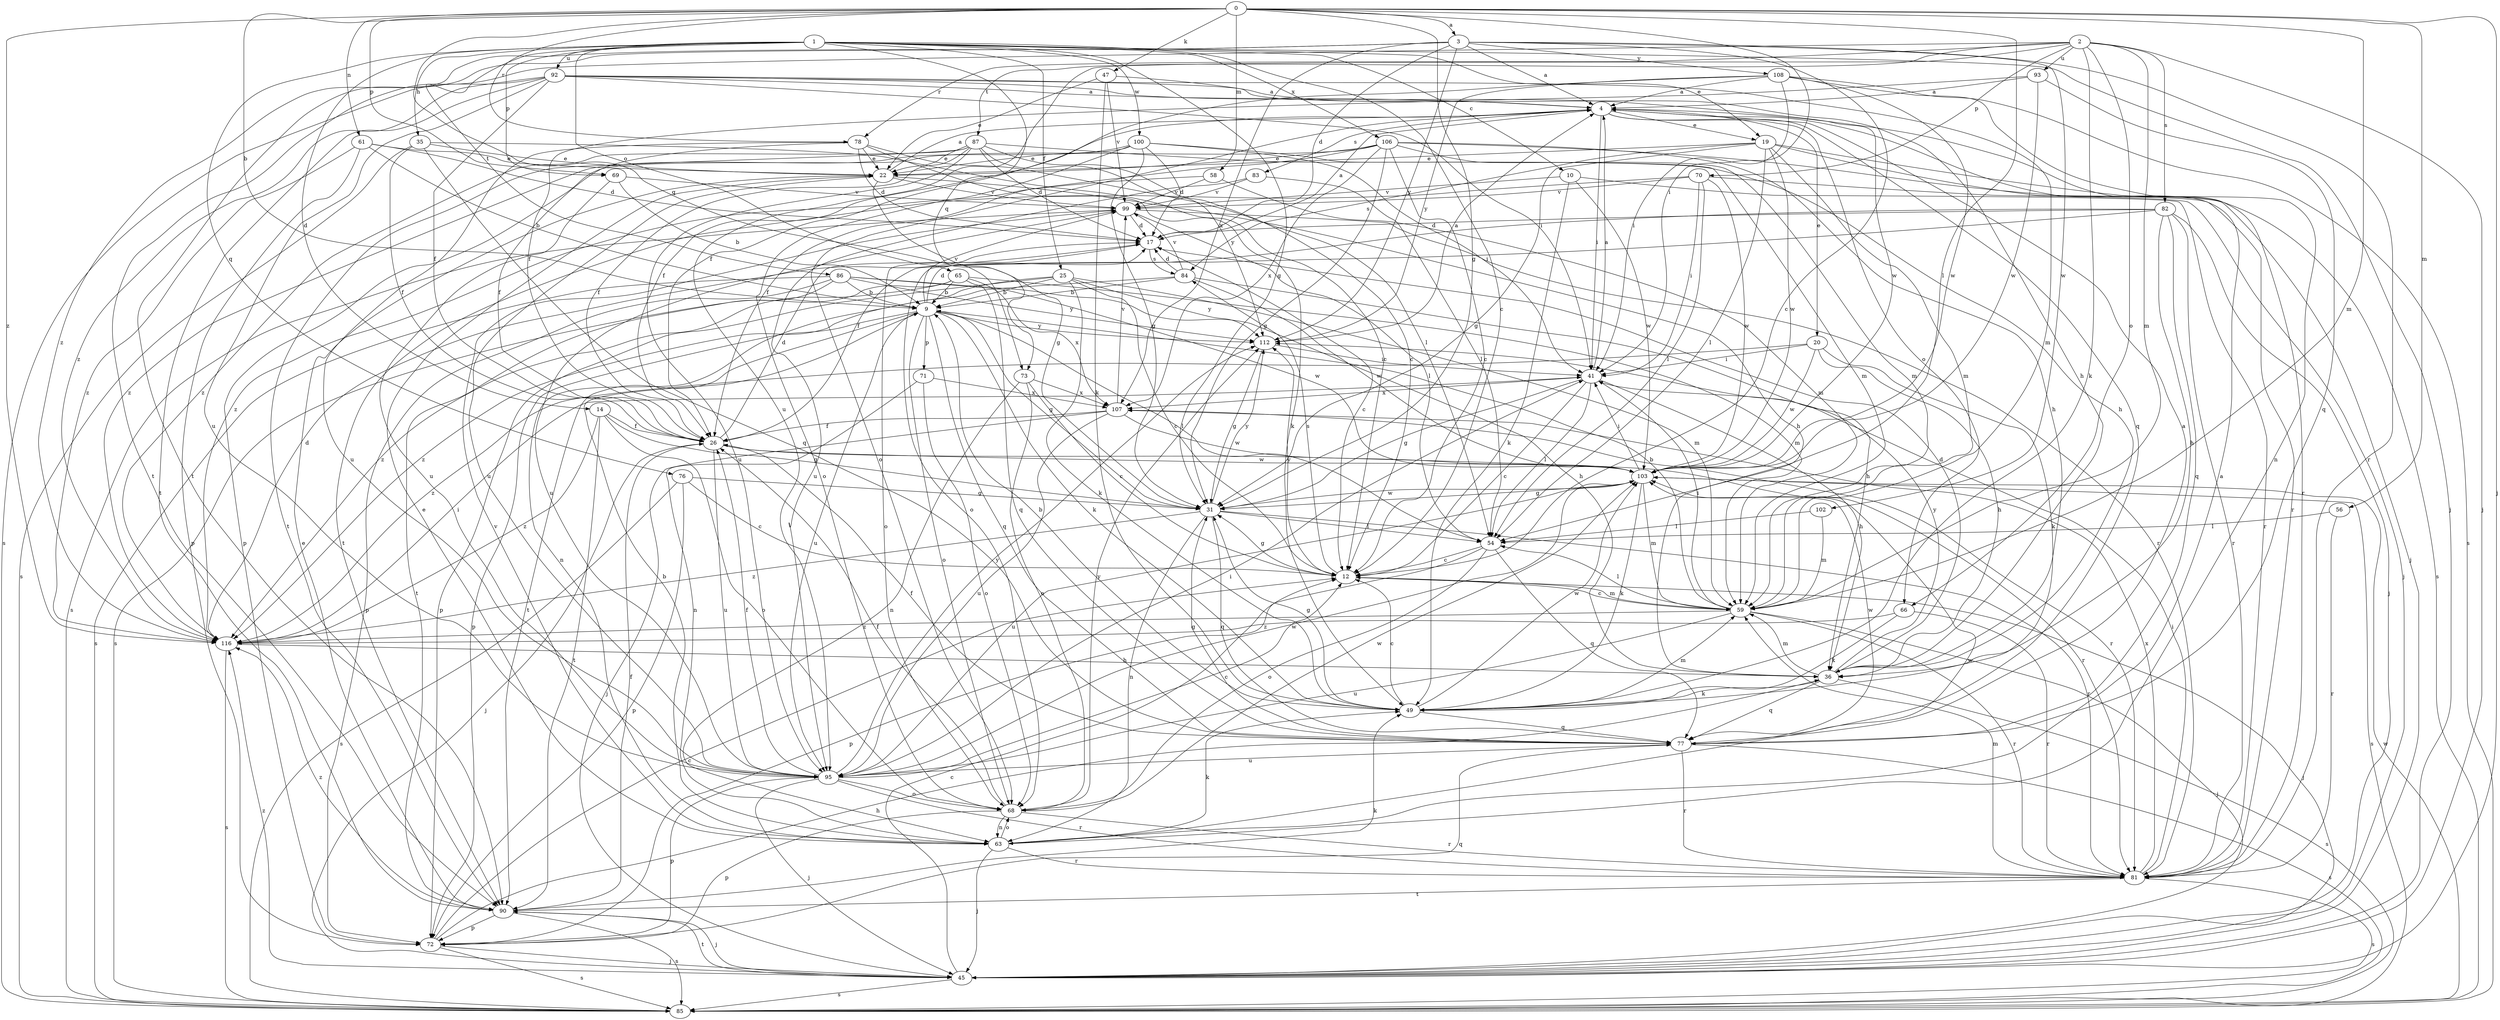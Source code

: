 strict digraph  {
0;
1;
2;
3;
4;
9;
10;
12;
14;
17;
19;
20;
22;
25;
26;
31;
35;
36;
41;
45;
47;
49;
54;
56;
58;
59;
61;
63;
65;
66;
68;
69;
70;
71;
72;
73;
76;
77;
78;
81;
82;
83;
84;
85;
86;
87;
90;
92;
93;
95;
99;
100;
102;
103;
106;
107;
108;
112;
116;
0 -> 3  [label=a];
0 -> 9  [label=b];
0 -> 31  [label=g];
0 -> 41  [label=i];
0 -> 45  [label=j];
0 -> 47  [label=k];
0 -> 54  [label=l];
0 -> 56  [label=m];
0 -> 58  [label=m];
0 -> 59  [label=m];
0 -> 61  [label=n];
0 -> 69  [label=p];
0 -> 73  [label=q];
0 -> 78  [label=r];
0 -> 116  [label=z];
1 -> 10  [label=c];
1 -> 12  [label=c];
1 -> 14  [label=d];
1 -> 19  [label=e];
1 -> 25  [label=f];
1 -> 31  [label=g];
1 -> 35  [label=h];
1 -> 45  [label=j];
1 -> 65  [label=o];
1 -> 69  [label=p];
1 -> 73  [label=q];
1 -> 76  [label=q];
1 -> 86  [label=t];
1 -> 92  [label=u];
1 -> 100  [label=w];
1 -> 106  [label=x];
2 -> 45  [label=j];
2 -> 49  [label=k];
2 -> 59  [label=m];
2 -> 66  [label=o];
2 -> 70  [label=p];
2 -> 78  [label=r];
2 -> 82  [label=s];
2 -> 87  [label=t];
2 -> 90  [label=t];
2 -> 93  [label=u];
2 -> 95  [label=u];
3 -> 4  [label=a];
3 -> 12  [label=c];
3 -> 17  [label=d];
3 -> 81  [label=r];
3 -> 90  [label=t];
3 -> 102  [label=w];
3 -> 107  [label=x];
3 -> 108  [label=y];
3 -> 112  [label=y];
3 -> 116  [label=z];
4 -> 19  [label=e];
4 -> 20  [label=e];
4 -> 26  [label=f];
4 -> 41  [label=i];
4 -> 66  [label=o];
4 -> 68  [label=o];
4 -> 77  [label=q];
4 -> 81  [label=r];
4 -> 83  [label=s];
9 -> 17  [label=d];
9 -> 31  [label=g];
9 -> 49  [label=k];
9 -> 54  [label=l];
9 -> 68  [label=o];
9 -> 71  [label=p];
9 -> 72  [label=p];
9 -> 77  [label=q];
9 -> 90  [label=t];
9 -> 95  [label=u];
9 -> 99  [label=v];
9 -> 112  [label=y];
10 -> 49  [label=k];
10 -> 81  [label=r];
10 -> 99  [label=v];
10 -> 103  [label=w];
12 -> 31  [label=g];
12 -> 45  [label=j];
12 -> 59  [label=m];
12 -> 84  [label=s];
12 -> 112  [label=y];
14 -> 26  [label=f];
14 -> 31  [label=g];
14 -> 68  [label=o];
14 -> 90  [label=t];
14 -> 116  [label=z];
17 -> 4  [label=a];
17 -> 12  [label=c];
17 -> 68  [label=o];
17 -> 84  [label=s];
19 -> 22  [label=e];
19 -> 31  [label=g];
19 -> 54  [label=l];
19 -> 59  [label=m];
19 -> 81  [label=r];
19 -> 84  [label=s];
19 -> 85  [label=s];
19 -> 103  [label=w];
20 -> 36  [label=h];
20 -> 41  [label=i];
20 -> 49  [label=k];
20 -> 103  [label=w];
20 -> 116  [label=z];
22 -> 4  [label=a];
22 -> 31  [label=g];
22 -> 36  [label=h];
22 -> 95  [label=u];
22 -> 99  [label=v];
25 -> 9  [label=b];
25 -> 12  [label=c];
25 -> 49  [label=k];
25 -> 59  [label=m];
25 -> 63  [label=n];
25 -> 72  [label=p];
25 -> 112  [label=y];
26 -> 17  [label=d];
26 -> 45  [label=j];
26 -> 81  [label=r];
26 -> 95  [label=u];
26 -> 103  [label=w];
31 -> 54  [label=l];
31 -> 63  [label=n];
31 -> 77  [label=q];
31 -> 81  [label=r];
31 -> 103  [label=w];
31 -> 112  [label=y];
31 -> 116  [label=z];
35 -> 12  [label=c];
35 -> 22  [label=e];
35 -> 26  [label=f];
35 -> 77  [label=q];
35 -> 85  [label=s];
36 -> 17  [label=d];
36 -> 49  [label=k];
36 -> 59  [label=m];
36 -> 77  [label=q];
36 -> 85  [label=s];
36 -> 112  [label=y];
41 -> 4  [label=a];
41 -> 12  [label=c];
41 -> 31  [label=g];
41 -> 36  [label=h];
41 -> 54  [label=l];
41 -> 107  [label=x];
45 -> 12  [label=c];
45 -> 85  [label=s];
45 -> 90  [label=t];
45 -> 116  [label=z];
47 -> 4  [label=a];
47 -> 22  [label=e];
47 -> 49  [label=k];
47 -> 99  [label=v];
49 -> 9  [label=b];
49 -> 12  [label=c];
49 -> 31  [label=g];
49 -> 59  [label=m];
49 -> 77  [label=q];
49 -> 103  [label=w];
54 -> 12  [label=c];
54 -> 68  [label=o];
54 -> 72  [label=p];
54 -> 77  [label=q];
56 -> 54  [label=l];
56 -> 81  [label=r];
58 -> 59  [label=m];
58 -> 99  [label=v];
58 -> 116  [label=z];
59 -> 9  [label=b];
59 -> 12  [label=c];
59 -> 41  [label=i];
59 -> 45  [label=j];
59 -> 54  [label=l];
59 -> 81  [label=r];
59 -> 95  [label=u];
59 -> 116  [label=z];
61 -> 9  [label=b];
61 -> 17  [label=d];
61 -> 22  [label=e];
61 -> 72  [label=p];
61 -> 116  [label=z];
63 -> 4  [label=a];
63 -> 9  [label=b];
63 -> 22  [label=e];
63 -> 45  [label=j];
63 -> 49  [label=k];
63 -> 68  [label=o];
63 -> 81  [label=r];
63 -> 99  [label=v];
63 -> 103  [label=w];
65 -> 9  [label=b];
65 -> 59  [label=m];
65 -> 77  [label=q];
65 -> 85  [label=s];
65 -> 107  [label=x];
65 -> 116  [label=z];
66 -> 49  [label=k];
66 -> 81  [label=r];
66 -> 116  [label=z];
68 -> 26  [label=f];
68 -> 63  [label=n];
68 -> 72  [label=p];
68 -> 81  [label=r];
68 -> 103  [label=w];
68 -> 112  [label=y];
69 -> 9  [label=b];
69 -> 95  [label=u];
69 -> 99  [label=v];
70 -> 41  [label=i];
70 -> 45  [label=j];
70 -> 54  [label=l];
70 -> 90  [label=t];
70 -> 99  [label=v];
70 -> 103  [label=w];
71 -> 63  [label=n];
71 -> 68  [label=o];
71 -> 107  [label=x];
72 -> 12  [label=c];
72 -> 36  [label=h];
72 -> 45  [label=j];
72 -> 77  [label=q];
72 -> 85  [label=s];
73 -> 12  [label=c];
73 -> 63  [label=n];
73 -> 68  [label=o];
73 -> 107  [label=x];
76 -> 12  [label=c];
76 -> 31  [label=g];
76 -> 72  [label=p];
76 -> 85  [label=s];
77 -> 4  [label=a];
77 -> 26  [label=f];
77 -> 31  [label=g];
77 -> 81  [label=r];
77 -> 85  [label=s];
77 -> 95  [label=u];
77 -> 103  [label=w];
78 -> 17  [label=d];
78 -> 22  [label=e];
78 -> 26  [label=f];
78 -> 49  [label=k];
78 -> 54  [label=l];
78 -> 95  [label=u];
81 -> 41  [label=i];
81 -> 59  [label=m];
81 -> 85  [label=s];
81 -> 90  [label=t];
81 -> 107  [label=x];
82 -> 17  [label=d];
82 -> 26  [label=f];
82 -> 36  [label=h];
82 -> 45  [label=j];
82 -> 68  [label=o];
82 -> 77  [label=q];
82 -> 81  [label=r];
83 -> 54  [label=l];
83 -> 95  [label=u];
83 -> 99  [label=v];
84 -> 9  [label=b];
84 -> 17  [label=d];
84 -> 36  [label=h];
84 -> 99  [label=v];
84 -> 103  [label=w];
84 -> 116  [label=z];
85 -> 103  [label=w];
86 -> 9  [label=b];
86 -> 36  [label=h];
86 -> 72  [label=p];
86 -> 85  [label=s];
86 -> 90  [label=t];
86 -> 103  [label=w];
86 -> 112  [label=y];
87 -> 12  [label=c];
87 -> 17  [label=d];
87 -> 22  [label=e];
87 -> 26  [label=f];
87 -> 36  [label=h];
87 -> 90  [label=t];
87 -> 95  [label=u];
87 -> 112  [label=y];
87 -> 116  [label=z];
90 -> 22  [label=e];
90 -> 26  [label=f];
90 -> 45  [label=j];
90 -> 49  [label=k];
90 -> 72  [label=p];
90 -> 85  [label=s];
90 -> 116  [label=z];
92 -> 4  [label=a];
92 -> 26  [label=f];
92 -> 36  [label=h];
92 -> 41  [label=i];
92 -> 59  [label=m];
92 -> 85  [label=s];
92 -> 90  [label=t];
92 -> 95  [label=u];
92 -> 103  [label=w];
92 -> 116  [label=z];
93 -> 4  [label=a];
93 -> 26  [label=f];
93 -> 77  [label=q];
93 -> 103  [label=w];
95 -> 12  [label=c];
95 -> 26  [label=f];
95 -> 41  [label=i];
95 -> 45  [label=j];
95 -> 68  [label=o];
95 -> 72  [label=p];
95 -> 81  [label=r];
95 -> 103  [label=w];
95 -> 112  [label=y];
99 -> 17  [label=d];
99 -> 54  [label=l];
99 -> 81  [label=r];
99 -> 85  [label=s];
99 -> 95  [label=u];
100 -> 17  [label=d];
100 -> 22  [label=e];
100 -> 31  [label=g];
100 -> 41  [label=i];
100 -> 59  [label=m];
100 -> 68  [label=o];
100 -> 116  [label=z];
102 -> 54  [label=l];
102 -> 59  [label=m];
103 -> 31  [label=g];
103 -> 41  [label=i];
103 -> 49  [label=k];
103 -> 59  [label=m];
103 -> 85  [label=s];
103 -> 95  [label=u];
106 -> 12  [label=c];
106 -> 22  [label=e];
106 -> 26  [label=f];
106 -> 31  [label=g];
106 -> 36  [label=h];
106 -> 45  [label=j];
106 -> 59  [label=m];
106 -> 72  [label=p];
106 -> 107  [label=x];
107 -> 26  [label=f];
107 -> 45  [label=j];
107 -> 81  [label=r];
107 -> 95  [label=u];
107 -> 99  [label=v];
107 -> 103  [label=w];
108 -> 4  [label=a];
108 -> 26  [label=f];
108 -> 41  [label=i];
108 -> 63  [label=n];
108 -> 85  [label=s];
108 -> 103  [label=w];
108 -> 112  [label=y];
112 -> 4  [label=a];
112 -> 31  [label=g];
112 -> 41  [label=i];
116 -> 17  [label=d];
116 -> 36  [label=h];
116 -> 41  [label=i];
116 -> 85  [label=s];
}
